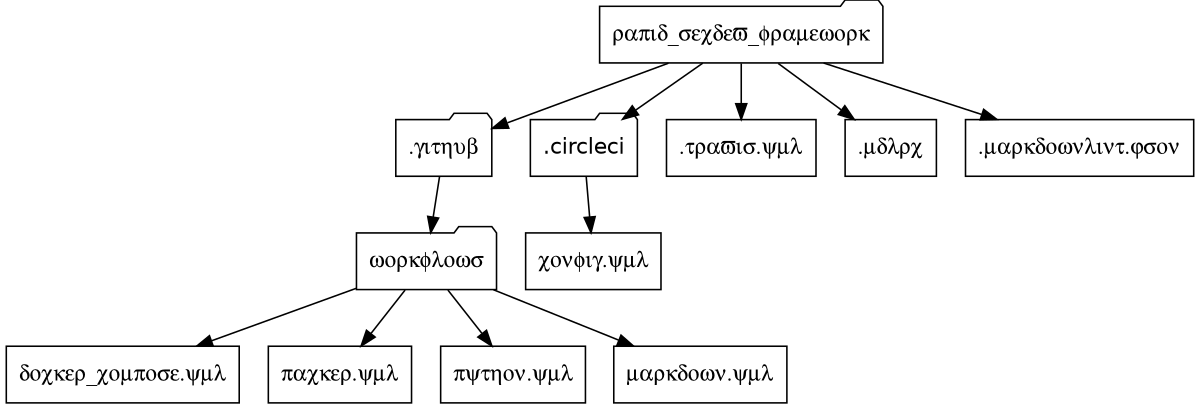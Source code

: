 digraph cicd {
    size="8,4";
    node [fontname="Helvetica" fontsize=14 shape=box];
    edge [fontname="Symbol" fontsize=10];
    framework [shape=folder fontname="Symbol" label="rapid_secdev_framework"];
    dotgh [shape=folder fontname="Symbol" label=".github"];
    workflows [shape=folder fontname="Symbol" label="workflows"];
    dotcircleci [shape=folder label=".circleci"];
    cy [fontname="Symbol" label="config.yml"];
    dcy [fontname="Symbol" label="docker_compose.yml"];
    py [fontname="Symbol" label="packer.yml"];
    pyyml [fontname="Symbol" label="python.yml"];
    mdy [fontname="Symbol" label="markdown.yml"];
    dottr [fontname="Symbol" label=".travis.yml"];
    mdlrc [fontname="Symbol" label=".mdlrc"];
    mdjson [fontname="Symbol" label=".markdownlint.json"];
    framework -> dotgh;
    dotgh -> workflows;
    framework -> dotcircleci;
    dotcircleci -> cy;
    workflows -> dcy;
    workflows -> py;
    workflows -> pyyml;
    workflows -> mdy;
    framework -> dottr;
    framework -> mdlrc;
    framework -> mdjson;
}
